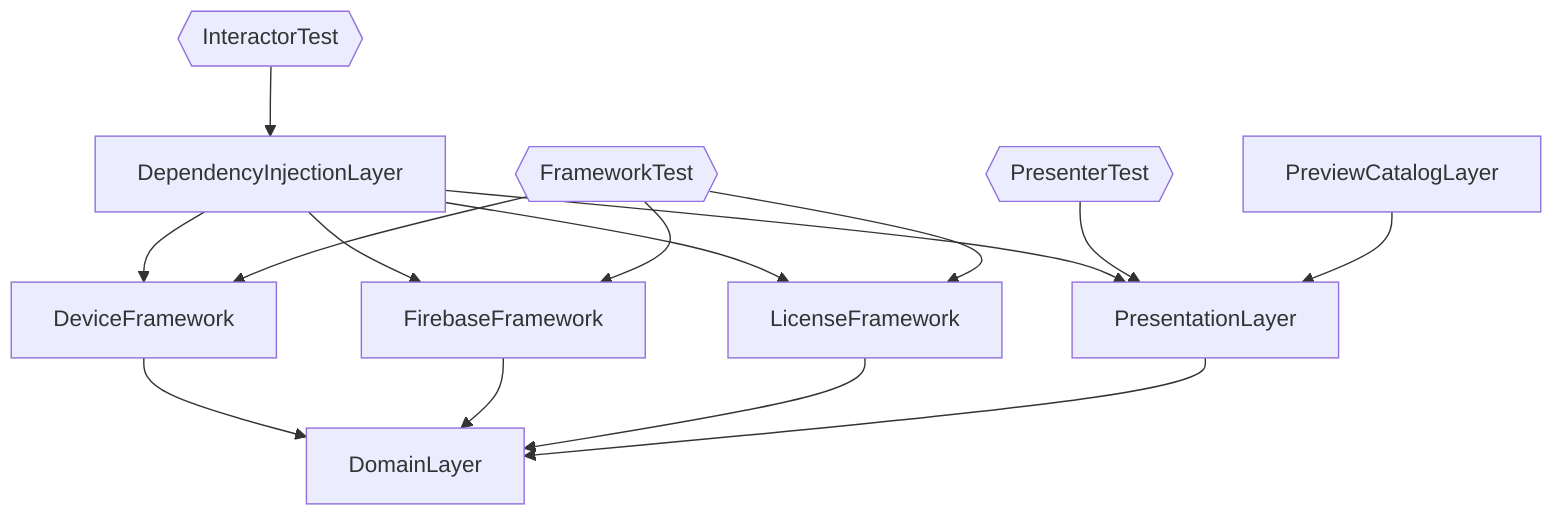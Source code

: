 flowchart TD
    DependencyInjectionLayer-->DeviceFramework
    DependencyInjectionLayer-->FirebaseFramework
    DependencyInjectionLayer-->LicenseFramework
    DependencyInjectionLayer-->PresentationLayer
    DeviceFramework-->DomainLayer
    DomainLayer
    FirebaseFramework-->DomainLayer
    FrameworkTest{{FrameworkTest}}-->DeviceFramework
    FrameworkTest{{FrameworkTest}}-->FirebaseFramework
    FrameworkTest{{FrameworkTest}}-->LicenseFramework
    InteractorTest{{InteractorTest}}-->DependencyInjectionLayer
    LicenseFramework-->DomainLayer
    PresentationLayer-->DomainLayer
    PresenterTest{{PresenterTest}}-->PresentationLayer
    PreviewCatalogLayer-->PresentationLayer